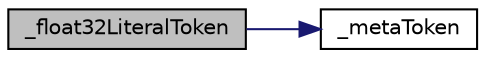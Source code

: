 digraph "_float32LiteralToken"
{
 // LATEX_PDF_SIZE
  edge [fontname="Helvetica",fontsize="10",labelfontname="Helvetica",labelfontsize="10"];
  node [fontname="Helvetica",fontsize="10",shape=record];
  rankdir="LR";
  Node1 [label="_float32LiteralToken",height=0.2,width=0.4,color="black", fillcolor="grey75", style="filled", fontcolor="black",tooltip="Create a float32 literal token which has a float32 value, a float32 literal token type,..."];
  Node1 -> Node2 [color="midnightblue",fontsize="10",style="solid",fontname="Helvetica"];
  Node2 [label="_metaToken",height=0.2,width=0.4,color="black", fillcolor="white", style="filled",URL="$db/d58/group__TOKEN.html#ga9c13cec7fe6ab58b2e7d22772a7c2305",tooltip="Create a meta token which has no value yet, but has a specified storage, type, and location of the to..."];
}
